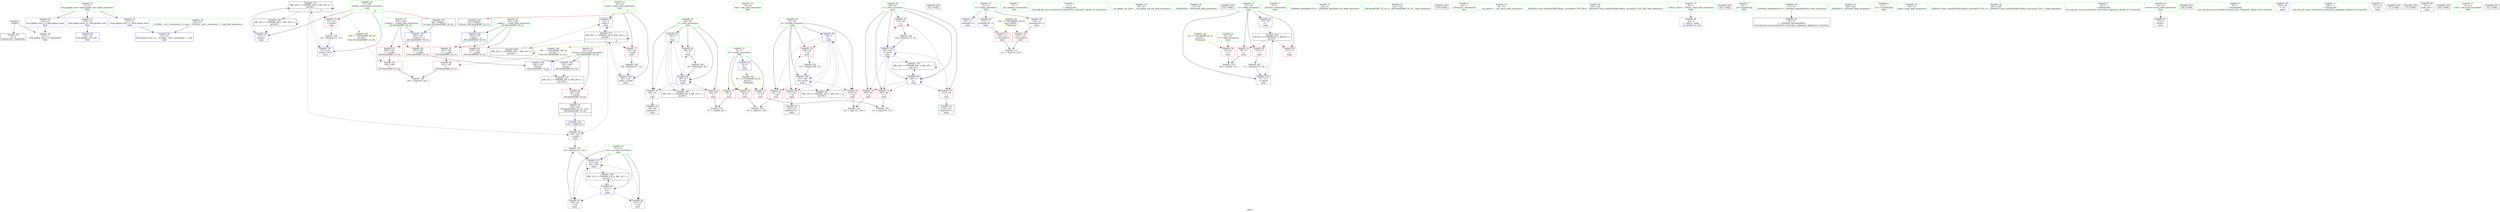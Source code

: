 digraph "SVFG" {
	label="SVFG";

	Node0x5637be605aa0 [shape=record,color=grey,label="{NodeID: 0\nNullPtr}"];
	Node0x5637be605aa0 -> Node0x5637be61fb70[style=solid];
	Node0x5637be605aa0 -> Node0x5637be623680[style=solid];
	Node0x5637be6203f0 [shape=record,color=blue,label="{NodeID: 97\n65\<--9\nnumL\<--\nmain\n}"];
	Node0x5637be6203f0 -> Node0x5637be6318e0[style=dashed];
	Node0x5637be61e670 [shape=record,color=green,label="{NodeID: 14\n15\<--16\nvals\<--vals_field_insensitive\nGlob }"];
	Node0x5637be623d80 [shape=record,color=yellow,style=double,label="{NodeID: 194\n16V_1 = ENCHI(MR_16V_0)\npts\{66 \}\nFun[_ZSt3minIiERKT_S2_S2_]}"];
	Node0x5637be623d80 -> Node0x5637be6232b0[style=dashed];
	Node0x5637be61f160 [shape=record,color=green,label="{NodeID: 28\n67\<--68\nnumR\<--numR_field_insensitive\nmain\n|{|<s3>6}}"];
	Node0x5637be61f160 -> Node0x5637be622750[style=solid];
	Node0x5637be61f160 -> Node0x5637be6204c0[style=solid];
	Node0x5637be61f160 -> Node0x5637be620730[style=solid];
	Node0x5637be61f160:s3 -> Node0x5637be6414f0[style=solid,color=red];
	Node0x5637be61fe40 [shape=record,color=black,label="{NodeID: 42\n90\<--89\nidxprom\<--\nmain\n}"];
	Node0x5637be642770 [shape=record,color=black,label="{NodeID: 222\n92 = PHI()\n}"];
	Node0x5637be621a50 [shape=record,color=red,label="{NodeID: 56\n102\<--8\n\<--N\nmain\n}"];
	Node0x5637be621a50 -> Node0x5637be628550[style=solid];
	Node0x5637be6280d0 [shape=record,color=grey,label="{NodeID: 153\n121 = cmp(116, 120, )\n}"];
	Node0x5637be6225b0 [shape=record,color=red,label="{NodeID: 70\n149\<--63\n\<--i6\nmain\n}"];
	Node0x5637be6225b0 -> Node0x5637be627f50[style=solid];
	Node0x5637be62fae0 [shape=record,color=black,label="{NodeID: 167\nMR_14V_2 = PHI(MR_14V_4, MR_14V_1, )\npts\{64 \}\n}"];
	Node0x5637be62fae0 -> Node0x5637be620320[style=dashed];
	Node0x5637be623110 [shape=record,color=red,label="{NodeID: 84\n195\<--185\n\<--__b.addr\n_ZSt3minIiERKT_S2_S2_\n}"];
	Node0x5637be623110 -> Node0x5637be624d80[style=solid];
	Node0x5637be606520 [shape=record,color=green,label="{NodeID: 1\n7\<--1\n__dso_handle\<--dummyObj\nGlob }"];
	Node0x5637be6340e0 [shape=record,color=yellow,style=double,label="{NodeID: 181\n2V_1 = ENCHI(MR_2V_0)\npts\{10 \}\nFun[main]}"];
	Node0x5637be6340e0 -> Node0x5637be621980[style=dashed];
	Node0x5637be6340e0 -> Node0x5637be621a50[style=dashed];
	Node0x5637be6340e0 -> Node0x5637be621b20[style=dashed];
	Node0x5637be6204c0 [shape=record,color=blue,label="{NodeID: 98\n67\<--9\nnumR\<--\nmain\n}"];
	Node0x5637be6204c0 -> Node0x5637be631de0[style=dashed];
	Node0x5637be61e700 [shape=record,color=green,label="{NodeID: 15\n23\<--27\nllvm.global_ctors\<--llvm.global_ctors_field_insensitive\nGlob }"];
	Node0x5637be61e700 -> Node0x5637be621680[style=solid];
	Node0x5637be61e700 -> Node0x5637be621780[style=solid];
	Node0x5637be61e700 -> Node0x5637be621880[style=solid];
	Node0x5637be623e60 [shape=record,color=yellow,style=double,label="{NodeID: 195\n18V_1 = ENCHI(MR_18V_0)\npts\{68 \}\nFun[_ZSt3minIiERKT_S2_S2_]}"];
	Node0x5637be623e60 -> Node0x5637be6231e0[style=dashed];
	Node0x5637be61f230 [shape=record,color=green,label="{NodeID: 29\n69\<--70\nj\<--j_field_insensitive\nmain\n}"];
	Node0x5637be61f230 -> Node0x5637be622820[style=solid];
	Node0x5637be61f230 -> Node0x5637be6228f0[style=solid];
	Node0x5637be61f230 -> Node0x5637be6229c0[style=solid];
	Node0x5637be61f230 -> Node0x5637be622a90[style=solid];
	Node0x5637be61f230 -> Node0x5637be620590[style=solid];
	Node0x5637be61f230 -> Node0x5637be620800[style=solid];
	Node0x5637be61ff10 [shape=record,color=black,label="{NodeID: 43\n114\<--113\nidxprom13\<--\nmain\n}"];
	Node0x5637be642870 [shape=record,color=black,label="{NodeID: 223\n141 = PHI(178, )\n}"];
	Node0x5637be642870 -> Node0x5637be622d00[style=solid];
	Node0x5637be621b20 [shape=record,color=red,label="{NodeID: 57\n110\<--8\n\<--N\nmain\n}"];
	Node0x5637be621b20 -> Node0x5637be628250[style=solid];
	Node0x5637be628250 [shape=record,color=grey,label="{NodeID: 154\n111 = cmp(109, 110, )\n}"];
	Node0x5637be622680 [shape=record,color=red,label="{NodeID: 71\n127\<--65\n\<--numL\nmain\n}"];
	Node0x5637be622680 -> Node0x5637be627950[style=solid];
	Node0x5637be62ffe0 [shape=record,color=black,label="{NodeID: 168\nMR_16V_2 = PHI(MR_16V_3, MR_16V_1, )\npts\{66 \}\n}"];
	Node0x5637be62ffe0 -> Node0x5637be6203f0[style=dashed];
	Node0x5637be62ffe0 -> Node0x5637be62ffe0[style=dashed];
	Node0x5637be6231e0 [shape=record,color=red,label="{NodeID: 85\n190\<--189\n\<--\n_ZSt3minIiERKT_S2_S2_\n}"];
	Node0x5637be6231e0 -> Node0x5637be6289d0[style=solid];
	Node0x5637be6065b0 [shape=record,color=green,label="{NodeID: 2\n9\<--1\n\<--dummyObj\nCan only get source location for instruction, argument, global var or function.}"];
	Node0x5637be620590 [shape=record,color=blue,label="{NodeID: 99\n69\<--9\nj\<--\nmain\n}"];
	Node0x5637be620590 -> Node0x5637be622820[style=dashed];
	Node0x5637be620590 -> Node0x5637be6228f0[style=dashed];
	Node0x5637be620590 -> Node0x5637be6229c0[style=dashed];
	Node0x5637be620590 -> Node0x5637be622a90[style=dashed];
	Node0x5637be620590 -> Node0x5637be620590[style=dashed];
	Node0x5637be620590 -> Node0x5637be620800[style=dashed];
	Node0x5637be620590 -> Node0x5637be6309e0[style=dashed];
	Node0x5637be61e790 [shape=record,color=green,label="{NodeID: 16\n28\<--29\n__cxx_global_var_init\<--__cxx_global_var_init_field_insensitive\n}"];
	Node0x5637be61f300 [shape=record,color=green,label="{NodeID: 30\n73\<--74\n_ZNSirsERi\<--_ZNSirsERi_field_insensitive\n}"];
	Node0x5637be61ffe0 [shape=record,color=black,label="{NodeID: 44\n118\<--117\nidxprom15\<--\nmain\n}"];
	Node0x5637be642aa0 [shape=record,color=black,label="{NodeID: 224\n154 = PHI()\n}"];
	Node0x5637be621bf0 [shape=record,color=red,label="{NodeID: 58\n79\<--55\n\<--T\nmain\n}"];
	Node0x5637be621bf0 -> Node0x5637be6286d0[style=solid];
	Node0x5637be6283d0 [shape=record,color=grey,label="{NodeID: 155\n87 = cmp(85, 86, )\n}"];
	Node0x5637be622750 [shape=record,color=red,label="{NodeID: 72\n131\<--67\n\<--numR\nmain\n}"];
	Node0x5637be622750 -> Node0x5637be627c50[style=solid];
	Node0x5637be6304e0 [shape=record,color=black,label="{NodeID: 169\nMR_18V_2 = PHI(MR_18V_3, MR_18V_1, )\npts\{68 \}\n}"];
	Node0x5637be6304e0 -> Node0x5637be6204c0[style=dashed];
	Node0x5637be6304e0 -> Node0x5637be6304e0[style=dashed];
	Node0x5637be6232b0 [shape=record,color=red,label="{NodeID: 86\n192\<--191\n\<--\n_ZSt3minIiERKT_S2_S2_\n}"];
	Node0x5637be6232b0 -> Node0x5637be6289d0[style=solid];
	Node0x5637be605ef0 [shape=record,color=green,label="{NodeID: 3\n17\<--1\n_ZSt3cin\<--dummyObj\nGlob }"];
	Node0x5637be634ce0 [shape=record,color=yellow,style=double,label="{NodeID: 183\n6V_1 = ENCHI(MR_6V_0)\npts\{56 \}\nFun[main]}"];
	Node0x5637be634ce0 -> Node0x5637be621bf0[style=dashed];
	Node0x5637be620660 [shape=record,color=blue,label="{NodeID: 100\n65\<--128\nnumL\<--inc20\nmain\n}"];
	Node0x5637be620660 -> Node0x5637be6318e0[style=dashed];
	Node0x5637be61e820 [shape=record,color=green,label="{NodeID: 17\n32\<--33\n_ZNSt8ios_base4InitC1Ev\<--_ZNSt8ios_base4InitC1Ev_field_insensitive\n}"];
	Node0x5637be61f400 [shape=record,color=green,label="{NodeID: 31\n142\<--143\n_ZSt3minIiERKT_S2_S2_\<--_ZSt3minIiERKT_S2_S2__field_insensitive\n}"];
	Node0x5637be6200b0 [shape=record,color=black,label="{NodeID: 45\n178\<--201\n_ZSt3minIiERKT_S2_S2__ret\<--\n_ZSt3minIiERKT_S2_S2_\n|{<s0>6}}"];
	Node0x5637be6200b0:s0 -> Node0x5637be642870[style=solid,color=blue];
	Node0x5637be642b70 [shape=record,color=black,label="{NodeID: 225\n158 = PHI()\n}"];
	Node0x5637be621cc0 [shape=record,color=red,label="{NodeID: 59\n78\<--57\n\<--t\nmain\n}"];
	Node0x5637be621cc0 -> Node0x5637be6286d0[style=solid];
	Node0x5637be628550 [shape=record,color=grey,label="{NodeID: 156\n103 = cmp(101, 102, )\n}"];
	Node0x5637be622820 [shape=record,color=red,label="{NodeID: 73\n109\<--69\n\<--j\nmain\n}"];
	Node0x5637be622820 -> Node0x5637be628250[style=solid];
	Node0x5637be6309e0 [shape=record,color=black,label="{NodeID: 170\nMR_20V_2 = PHI(MR_20V_3, MR_20V_1, )\npts\{70 \}\n}"];
	Node0x5637be6309e0 -> Node0x5637be620590[style=dashed];
	Node0x5637be6309e0 -> Node0x5637be6309e0[style=dashed];
	Node0x5637be623380 [shape=record,color=blue,label="{NodeID: 87\n8\<--9\nN\<--\nGlob }"];
	Node0x5637be623380 -> Node0x5637be6340e0[style=dashed];
	Node0x5637be605f80 [shape=record,color=green,label="{NodeID: 4\n18\<--1\n_ZSt4cout\<--dummyObj\nGlob }"];
	Node0x5637be620730 [shape=record,color=blue,label="{NodeID: 101\n67\<--132\nnumR\<--inc21\nmain\n}"];
	Node0x5637be620730 -> Node0x5637be631de0[style=dashed];
	Node0x5637be61e8b0 [shape=record,color=green,label="{NodeID: 18\n38\<--39\n__cxa_atexit\<--__cxa_atexit_field_insensitive\n}"];
	Node0x5637be61f500 [shape=record,color=green,label="{NodeID: 32\n155\<--156\n_ZStlsISt11char_traitsIcEERSt13basic_ostreamIcT_ES5_PKc\<--_ZStlsISt11char_traitsIcEERSt13basic_ostreamIcT_ES5_PKc_field_insensitive\n}"];
	Node0x5637be620180 [shape=record,color=purple,label="{NodeID: 46\n34\<--4\n\<--_ZStL8__ioinit\n__cxx_global_var_init\n}"];
	Node0x5637be642c40 [shape=record,color=black,label="{NodeID: 226\n162 = PHI()\n}"];
	Node0x5637be621d90 [shape=record,color=red,label="{NodeID: 60\n157\<--57\n\<--t\nmain\n}"];
	Node0x5637be6286d0 [shape=record,color=grey,label="{NodeID: 157\n80 = cmp(78, 79, )\n}"];
	Node0x5637be6228f0 [shape=record,color=red,label="{NodeID: 74\n113\<--69\n\<--j\nmain\n}"];
	Node0x5637be6228f0 -> Node0x5637be61ff10[style=solid];
	Node0x5637be623480 [shape=record,color=blue,label="{NodeID: 88\n216\<--24\nllvm.global_ctors_0\<--\nGlob }"];
	Node0x5637be61e160 [shape=record,color=green,label="{NodeID: 5\n19\<--1\n.str\<--dummyObj\nGlob }"];
	Node0x5637be620800 [shape=record,color=blue,label="{NodeID: 102\n69\<--138\nj\<--inc24\nmain\n}"];
	Node0x5637be620800 -> Node0x5637be622820[style=dashed];
	Node0x5637be620800 -> Node0x5637be6228f0[style=dashed];
	Node0x5637be620800 -> Node0x5637be6229c0[style=dashed];
	Node0x5637be620800 -> Node0x5637be622a90[style=dashed];
	Node0x5637be620800 -> Node0x5637be620590[style=dashed];
	Node0x5637be620800 -> Node0x5637be620800[style=dashed];
	Node0x5637be620800 -> Node0x5637be6309e0[style=dashed];
	Node0x5637be61e9b0 [shape=record,color=green,label="{NodeID: 19\n37\<--43\n_ZNSt8ios_base4InitD1Ev\<--_ZNSt8ios_base4InitD1Ev_field_insensitive\n}"];
	Node0x5637be61e9b0 -> Node0x5637be61fd40[style=solid];
	Node0x5637be61f600 [shape=record,color=green,label="{NodeID: 33\n159\<--160\n_ZNSolsEi\<--_ZNSolsEi_field_insensitive\n}"];
	Node0x5637be620250 [shape=record,color=purple,label="{NodeID: 47\n91\<--11\narrayidx\<--A\nmain\n}"];
	Node0x5637be621e60 [shape=record,color=red,label="{NodeID: 61\n170\<--57\n\<--t\nmain\n}"];
	Node0x5637be621e60 -> Node0x5637be6277d0[style=solid];
	Node0x5637be628850 [shape=record,color=grey,label="{NodeID: 158\n125 = cmp(123, 124, )\n}"];
	Node0x5637be6229c0 [shape=record,color=red,label="{NodeID: 75\n123\<--69\n\<--j\nmain\n}"];
	Node0x5637be6229c0 -> Node0x5637be628850[style=solid];
	Node0x5637be623580 [shape=record,color=blue,label="{NodeID: 89\n217\<--25\nllvm.global_ctors_1\<--_GLOBAL__sub_I_ecnerwala_1_1.cpp\nGlob }"];
	Node0x5637be61e1f0 [shape=record,color=green,label="{NodeID: 6\n21\<--1\n.str.1\<--dummyObj\nGlob }"];
	Node0x5637be6208d0 [shape=record,color=blue,label="{NodeID: 103\n61\<--146\nres\<--add\nmain\n}"];
	Node0x5637be6208d0 -> Node0x5637be6221a0[style=dashed];
	Node0x5637be6208d0 -> Node0x5637be622270[style=dashed];
	Node0x5637be6208d0 -> Node0x5637be6208d0[style=dashed];
	Node0x5637be6208d0 -> Node0x5637be62f5e0[style=dashed];
	Node0x5637be61eab0 [shape=record,color=green,label="{NodeID: 20\n50\<--51\nmain\<--main_field_insensitive\n}"];
	Node0x5637be61f700 [shape=record,color=green,label="{NodeID: 34\n167\<--168\n_ZStlsISt11char_traitsIcEERSt13basic_ostreamIcT_ES5_c\<--_ZStlsISt11char_traitsIcEERSt13basic_ostreamIcT_ES5_c_field_insensitive\n}"];
	Node0x5637be621340 [shape=record,color=purple,label="{NodeID: 48\n115\<--11\narrayidx14\<--A\nmain\n}"];
	Node0x5637be621340 -> Node0x5637be622b60[style=solid];
	Node0x5637be621f30 [shape=record,color=red,label="{NodeID: 62\n85\<--59\n\<--i\nmain\n}"];
	Node0x5637be621f30 -> Node0x5637be6283d0[style=solid];
	Node0x5637be6289d0 [shape=record,color=grey,label="{NodeID: 159\n193 = cmp(190, 192, )\n}"];
	Node0x5637be622a90 [shape=record,color=red,label="{NodeID: 76\n137\<--69\n\<--j\nmain\n}"];
	Node0x5637be622a90 -> Node0x5637be627650[style=solid];
	Node0x5637be6318e0 [shape=record,color=black,label="{NodeID: 173\nMR_16V_5 = PHI(MR_16V_8, MR_16V_4, )\npts\{66 \}\n|{|<s6>6}}"];
	Node0x5637be6318e0 -> Node0x5637be622680[style=dashed];
	Node0x5637be6318e0 -> Node0x5637be622d00[style=dashed];
	Node0x5637be6318e0 -> Node0x5637be6203f0[style=dashed];
	Node0x5637be6318e0 -> Node0x5637be620660[style=dashed];
	Node0x5637be6318e0 -> Node0x5637be62ffe0[style=dashed];
	Node0x5637be6318e0 -> Node0x5637be6318e0[style=dashed];
	Node0x5637be6318e0:s6 -> Node0x5637be623d80[style=dashed,color=red];
	Node0x5637be623680 [shape=record,color=blue, style = dotted,label="{NodeID: 90\n218\<--3\nllvm.global_ctors_2\<--dummyVal\nGlob }"];
	Node0x5637be61e280 [shape=record,color=green,label="{NodeID: 7\n24\<--1\n\<--dummyObj\nCan only get source location for instruction, argument, global var or function.}"];
	Node0x5637be6209a0 [shape=record,color=blue,label="{NodeID: 104\n63\<--150\ni6\<--inc28\nmain\n}"];
	Node0x5637be6209a0 -> Node0x5637be622340[style=dashed];
	Node0x5637be6209a0 -> Node0x5637be622410[style=dashed];
	Node0x5637be6209a0 -> Node0x5637be6224e0[style=dashed];
	Node0x5637be6209a0 -> Node0x5637be6225b0[style=dashed];
	Node0x5637be6209a0 -> Node0x5637be6209a0[style=dashed];
	Node0x5637be6209a0 -> Node0x5637be62fae0[style=dashed];
	Node0x5637be61ebb0 [shape=record,color=green,label="{NodeID: 21\n53\<--54\nretval\<--retval_field_insensitive\nmain\n}"];
	Node0x5637be61ebb0 -> Node0x5637be623780[style=solid];
	Node0x5637be61f800 [shape=record,color=green,label="{NodeID: 35\n181\<--182\nretval\<--retval_field_insensitive\n_ZSt3minIiERKT_S2_S2_\n}"];
	Node0x5637be61f800 -> Node0x5637be622dd0[style=solid];
	Node0x5637be61f800 -> Node0x5637be624d80[style=solid];
	Node0x5637be61f800 -> Node0x5637be624e50[style=solid];
	Node0x5637be430450 [shape=record,color=black,label="{NodeID: 215\n164 = PHI()\n}"];
	Node0x5637be621410 [shape=record,color=purple,label="{NodeID: 49\n119\<--11\narrayidx16\<--A\nmain\n}"];
	Node0x5637be621410 -> Node0x5637be622c30[style=solid];
	Node0x5637be627650 [shape=record,color=grey,label="{NodeID: 146\n138 = Binary(137, 76, )\n}"];
	Node0x5637be627650 -> Node0x5637be620800[style=solid];
	Node0x5637be622000 [shape=record,color=red,label="{NodeID: 63\n89\<--59\n\<--i\nmain\n}"];
	Node0x5637be622000 -> Node0x5637be61fe40[style=solid];
	Node0x5637be622b60 [shape=record,color=red,label="{NodeID: 77\n116\<--115\n\<--arrayidx14\nmain\n}"];
	Node0x5637be622b60 -> Node0x5637be6280d0[style=solid];
	Node0x5637be631de0 [shape=record,color=black,label="{NodeID: 174\nMR_18V_5 = PHI(MR_18V_8, MR_18V_4, )\npts\{68 \}\n|{|<s6>6}}"];
	Node0x5637be631de0 -> Node0x5637be622750[style=dashed];
	Node0x5637be631de0 -> Node0x5637be622d00[style=dashed];
	Node0x5637be631de0 -> Node0x5637be6204c0[style=dashed];
	Node0x5637be631de0 -> Node0x5637be620730[style=dashed];
	Node0x5637be631de0 -> Node0x5637be6304e0[style=dashed];
	Node0x5637be631de0 -> Node0x5637be631de0[style=dashed];
	Node0x5637be631de0:s6 -> Node0x5637be623e60[style=dashed,color=red];
	Node0x5637be623780 [shape=record,color=blue,label="{NodeID: 91\n53\<--9\nretval\<--\nmain\n}"];
	Node0x5637be61e310 [shape=record,color=green,label="{NodeID: 8\n76\<--1\n\<--dummyObj\nCan only get source location for instruction, argument, global var or function.}"];
	Node0x5637be620a70 [shape=record,color=blue,label="{NodeID: 105\n57\<--171\nt\<--inc36\nmain\n}"];
	Node0x5637be620a70 -> Node0x5637be62ebe0[style=dashed];
	Node0x5637be61ec80 [shape=record,color=green,label="{NodeID: 22\n55\<--56\nT\<--T_field_insensitive\nmain\n}"];
	Node0x5637be61ec80 -> Node0x5637be621bf0[style=solid];
	Node0x5637be61f8d0 [shape=record,color=green,label="{NodeID: 36\n183\<--184\n__a.addr\<--__a.addr_field_insensitive\n_ZSt3minIiERKT_S2_S2_\n}"];
	Node0x5637be61f8d0 -> Node0x5637be622ea0[style=solid];
	Node0x5637be61f8d0 -> Node0x5637be622f70[style=solid];
	Node0x5637be61f8d0 -> Node0x5637be624be0[style=solid];
	Node0x5637be641360 [shape=record,color=black,label="{NodeID: 216\n179 = PHI(65, )\n0th arg _ZSt3minIiERKT_S2_S2_ }"];
	Node0x5637be641360 -> Node0x5637be624be0[style=solid];
	Node0x5637be6214e0 [shape=record,color=purple,label="{NodeID: 50\n153\<--19\n\<--.str\nmain\n}"];
	Node0x5637be6277d0 [shape=record,color=grey,label="{NodeID: 147\n171 = Binary(170, 76, )\n}"];
	Node0x5637be6277d0 -> Node0x5637be620a70[style=solid];
	Node0x5637be6220d0 [shape=record,color=red,label="{NodeID: 64\n94\<--59\n\<--i\nmain\n}"];
	Node0x5637be6220d0 -> Node0x5637be627ad0[style=solid];
	Node0x5637be62dce0 [shape=record,color=black,label="{NodeID: 161\nMR_26V_3 = PHI(MR_26V_4, MR_26V_2, )\npts\{182 \}\n}"];
	Node0x5637be62dce0 -> Node0x5637be622dd0[style=dashed];
	Node0x5637be622c30 [shape=record,color=red,label="{NodeID: 78\n120\<--119\n\<--arrayidx16\nmain\n}"];
	Node0x5637be622c30 -> Node0x5637be6280d0[style=solid];
	Node0x5637be623850 [shape=record,color=blue,label="{NodeID: 92\n57\<--76\nt\<--\nmain\n}"];
	Node0x5637be623850 -> Node0x5637be62ebe0[style=dashed];
	Node0x5637be61e3a0 [shape=record,color=green,label="{NodeID: 9\n166\<--1\n\<--dummyObj\nCan only get source location for instruction, argument, global var or function.}"];
	Node0x5637be624be0 [shape=record,color=blue,label="{NodeID: 106\n183\<--179\n__a.addr\<--__a\n_ZSt3minIiERKT_S2_S2_\n}"];
	Node0x5637be624be0 -> Node0x5637be622ea0[style=dashed];
	Node0x5637be624be0 -> Node0x5637be622f70[style=dashed];
	Node0x5637be61ed50 [shape=record,color=green,label="{NodeID: 23\n57\<--58\nt\<--t_field_insensitive\nmain\n}"];
	Node0x5637be61ed50 -> Node0x5637be621cc0[style=solid];
	Node0x5637be61ed50 -> Node0x5637be621d90[style=solid];
	Node0x5637be61ed50 -> Node0x5637be621e60[style=solid];
	Node0x5637be61ed50 -> Node0x5637be623850[style=solid];
	Node0x5637be61ed50 -> Node0x5637be620a70[style=solid];
	Node0x5637be61f9a0 [shape=record,color=green,label="{NodeID: 37\n185\<--186\n__b.addr\<--__b.addr_field_insensitive\n_ZSt3minIiERKT_S2_S2_\n}"];
	Node0x5637be61f9a0 -> Node0x5637be623040[style=solid];
	Node0x5637be61f9a0 -> Node0x5637be623110[style=solid];
	Node0x5637be61f9a0 -> Node0x5637be624cb0[style=solid];
	Node0x5637be6414f0 [shape=record,color=black,label="{NodeID: 217\n180 = PHI(67, )\n1st arg _ZSt3minIiERKT_S2_S2_ }"];
	Node0x5637be6414f0 -> Node0x5637be624cb0[style=solid];
	Node0x5637be6215b0 [shape=record,color=purple,label="{NodeID: 51\n161\<--21\n\<--.str.1\nmain\n}"];
	Node0x5637be627950 [shape=record,color=grey,label="{NodeID: 148\n128 = Binary(127, 76, )\n}"];
	Node0x5637be627950 -> Node0x5637be620660[style=solid];
	Node0x5637be6221a0 [shape=record,color=red,label="{NodeID: 65\n145\<--61\n\<--res\nmain\n}"];
	Node0x5637be6221a0 -> Node0x5637be627dd0[style=solid];
	Node0x5637be622d00 [shape=record,color=red,label="{NodeID: 79\n144\<--141\n\<--call26\nmain\n}"];
	Node0x5637be622d00 -> Node0x5637be627dd0[style=solid];
	Node0x5637be623920 [shape=record,color=blue,label="{NodeID: 93\n59\<--9\ni\<--\nmain\n}"];
	Node0x5637be623920 -> Node0x5637be621f30[style=dashed];
	Node0x5637be623920 -> Node0x5637be622000[style=dashed];
	Node0x5637be623920 -> Node0x5637be6220d0[style=dashed];
	Node0x5637be623920 -> Node0x5637be6239f0[style=dashed];
	Node0x5637be623920 -> Node0x5637be62f0e0[style=dashed];
	Node0x5637be61e430 [shape=record,color=green,label="{NodeID: 10\n4\<--6\n_ZStL8__ioinit\<--_ZStL8__ioinit_field_insensitive\nGlob }"];
	Node0x5637be61e430 -> Node0x5637be620180[style=solid];
	Node0x5637be624cb0 [shape=record,color=blue,label="{NodeID: 107\n185\<--180\n__b.addr\<--__b\n_ZSt3minIiERKT_S2_S2_\n}"];
	Node0x5637be624cb0 -> Node0x5637be623040[style=dashed];
	Node0x5637be624cb0 -> Node0x5637be623110[style=dashed];
	Node0x5637be61ee20 [shape=record,color=green,label="{NodeID: 24\n59\<--60\ni\<--i_field_insensitive\nmain\n}"];
	Node0x5637be61ee20 -> Node0x5637be621f30[style=solid];
	Node0x5637be61ee20 -> Node0x5637be622000[style=solid];
	Node0x5637be61ee20 -> Node0x5637be6220d0[style=solid];
	Node0x5637be61ee20 -> Node0x5637be623920[style=solid];
	Node0x5637be61ee20 -> Node0x5637be6239f0[style=solid];
	Node0x5637be61fa70 [shape=record,color=green,label="{NodeID: 38\n25\<--212\n_GLOBAL__sub_I_ecnerwala_1_1.cpp\<--_GLOBAL__sub_I_ecnerwala_1_1.cpp_field_insensitive\n}"];
	Node0x5637be61fa70 -> Node0x5637be623580[style=solid];
	Node0x5637be642370 [shape=record,color=black,label="{NodeID: 218\n72 = PHI()\n}"];
	Node0x5637be621680 [shape=record,color=purple,label="{NodeID: 52\n216\<--23\nllvm.global_ctors_0\<--llvm.global_ctors\nGlob }"];
	Node0x5637be621680 -> Node0x5637be623480[style=solid];
	Node0x5637be627ad0 [shape=record,color=grey,label="{NodeID: 149\n95 = Binary(94, 76, )\n}"];
	Node0x5637be627ad0 -> Node0x5637be6239f0[style=solid];
	Node0x5637be622270 [shape=record,color=red,label="{NodeID: 66\n163\<--61\n\<--res\nmain\n}"];
	Node0x5637be622dd0 [shape=record,color=red,label="{NodeID: 80\n201\<--181\n\<--retval\n_ZSt3minIiERKT_S2_S2_\n}"];
	Node0x5637be622dd0 -> Node0x5637be6200b0[style=solid];
	Node0x5637be6239f0 [shape=record,color=blue,label="{NodeID: 94\n59\<--95\ni\<--inc\nmain\n}"];
	Node0x5637be6239f0 -> Node0x5637be621f30[style=dashed];
	Node0x5637be6239f0 -> Node0x5637be622000[style=dashed];
	Node0x5637be6239f0 -> Node0x5637be6220d0[style=dashed];
	Node0x5637be6239f0 -> Node0x5637be6239f0[style=dashed];
	Node0x5637be6239f0 -> Node0x5637be62f0e0[style=dashed];
	Node0x5637be61e4c0 [shape=record,color=green,label="{NodeID: 11\n8\<--10\nN\<--N_field_insensitive\nGlob }"];
	Node0x5637be61e4c0 -> Node0x5637be621980[style=solid];
	Node0x5637be61e4c0 -> Node0x5637be621a50[style=solid];
	Node0x5637be61e4c0 -> Node0x5637be621b20[style=solid];
	Node0x5637be61e4c0 -> Node0x5637be623380[style=solid];
	Node0x5637be635bf0 [shape=record,color=yellow,style=double,label="{NodeID: 191\n22V_1 = ENCHI(MR_22V_0)\npts\{120000 \}\nFun[main]}"];
	Node0x5637be635bf0 -> Node0x5637be622b60[style=dashed];
	Node0x5637be635bf0 -> Node0x5637be622c30[style=dashed];
	Node0x5637be624d80 [shape=record,color=blue,label="{NodeID: 108\n181\<--195\nretval\<--\n_ZSt3minIiERKT_S2_S2_\n}"];
	Node0x5637be624d80 -> Node0x5637be62dce0[style=dashed];
	Node0x5637be61eef0 [shape=record,color=green,label="{NodeID: 25\n61\<--62\nres\<--res_field_insensitive\nmain\n}"];
	Node0x5637be61eef0 -> Node0x5637be6221a0[style=solid];
	Node0x5637be61eef0 -> Node0x5637be622270[style=solid];
	Node0x5637be61eef0 -> Node0x5637be623ac0[style=solid];
	Node0x5637be61eef0 -> Node0x5637be6208d0[style=solid];
	Node0x5637be61fb70 [shape=record,color=black,label="{NodeID: 39\n2\<--3\ndummyVal\<--dummyVal\n}"];
	Node0x5637be642470 [shape=record,color=black,label="{NodeID: 219\n35 = PHI()\n}"];
	Node0x5637be621780 [shape=record,color=purple,label="{NodeID: 53\n217\<--23\nllvm.global_ctors_1\<--llvm.global_ctors\nGlob }"];
	Node0x5637be621780 -> Node0x5637be623580[style=solid];
	Node0x5637be627c50 [shape=record,color=grey,label="{NodeID: 150\n132 = Binary(131, 76, )\n}"];
	Node0x5637be627c50 -> Node0x5637be620730[style=solid];
	Node0x5637be622340 [shape=record,color=red,label="{NodeID: 67\n101\<--63\n\<--i6\nmain\n}"];
	Node0x5637be622340 -> Node0x5637be628550[style=solid];
	Node0x5637be62ebe0 [shape=record,color=black,label="{NodeID: 164\nMR_8V_3 = PHI(MR_8V_4, MR_8V_2, )\npts\{58 \}\n}"];
	Node0x5637be62ebe0 -> Node0x5637be621cc0[style=dashed];
	Node0x5637be62ebe0 -> Node0x5637be621d90[style=dashed];
	Node0x5637be62ebe0 -> Node0x5637be621e60[style=dashed];
	Node0x5637be62ebe0 -> Node0x5637be620a70[style=dashed];
	Node0x5637be622ea0 [shape=record,color=red,label="{NodeID: 81\n191\<--183\n\<--__a.addr\n_ZSt3minIiERKT_S2_S2_\n}"];
	Node0x5637be622ea0 -> Node0x5637be6232b0[style=solid];
	Node0x5637be623ac0 [shape=record,color=blue,label="{NodeID: 95\n61\<--9\nres\<--\nmain\n}"];
	Node0x5637be623ac0 -> Node0x5637be6221a0[style=dashed];
	Node0x5637be623ac0 -> Node0x5637be622270[style=dashed];
	Node0x5637be623ac0 -> Node0x5637be6208d0[style=dashed];
	Node0x5637be623ac0 -> Node0x5637be62f5e0[style=dashed];
	Node0x5637be61e550 [shape=record,color=green,label="{NodeID: 12\n11\<--12\nA\<--A_field_insensitive\nGlob }"];
	Node0x5637be61e550 -> Node0x5637be620250[style=solid];
	Node0x5637be61e550 -> Node0x5637be621340[style=solid];
	Node0x5637be61e550 -> Node0x5637be621410[style=solid];
	Node0x5637be624e50 [shape=record,color=blue,label="{NodeID: 109\n181\<--198\nretval\<--\n_ZSt3minIiERKT_S2_S2_\n}"];
	Node0x5637be624e50 -> Node0x5637be62dce0[style=dashed];
	Node0x5637be61efc0 [shape=record,color=green,label="{NodeID: 26\n63\<--64\ni6\<--i6_field_insensitive\nmain\n}"];
	Node0x5637be61efc0 -> Node0x5637be622340[style=solid];
	Node0x5637be61efc0 -> Node0x5637be622410[style=solid];
	Node0x5637be61efc0 -> Node0x5637be6224e0[style=solid];
	Node0x5637be61efc0 -> Node0x5637be6225b0[style=solid];
	Node0x5637be61efc0 -> Node0x5637be620320[style=solid];
	Node0x5637be61efc0 -> Node0x5637be6209a0[style=solid];
	Node0x5637be61fc70 [shape=record,color=black,label="{NodeID: 40\n52\<--9\nmain_ret\<--\nmain\n}"];
	Node0x5637be642570 [shape=record,color=black,label="{NodeID: 220\n165 = PHI()\n}"];
	Node0x5637be621880 [shape=record,color=purple,label="{NodeID: 54\n218\<--23\nllvm.global_ctors_2\<--llvm.global_ctors\nGlob }"];
	Node0x5637be621880 -> Node0x5637be623680[style=solid];
	Node0x5637be627dd0 [shape=record,color=grey,label="{NodeID: 151\n146 = Binary(145, 144, )\n}"];
	Node0x5637be627dd0 -> Node0x5637be6208d0[style=solid];
	Node0x5637be622410 [shape=record,color=red,label="{NodeID: 68\n117\<--63\n\<--i6\nmain\n}"];
	Node0x5637be622410 -> Node0x5637be61ffe0[style=solid];
	Node0x5637be62f0e0 [shape=record,color=black,label="{NodeID: 165\nMR_10V_2 = PHI(MR_10V_4, MR_10V_1, )\npts\{60 \}\n}"];
	Node0x5637be62f0e0 -> Node0x5637be623920[style=dashed];
	Node0x5637be622f70 [shape=record,color=red,label="{NodeID: 82\n198\<--183\n\<--__a.addr\n_ZSt3minIiERKT_S2_S2_\n}"];
	Node0x5637be622f70 -> Node0x5637be624e50[style=solid];
	Node0x5637be620320 [shape=record,color=blue,label="{NodeID: 96\n63\<--9\ni6\<--\nmain\n}"];
	Node0x5637be620320 -> Node0x5637be622340[style=dashed];
	Node0x5637be620320 -> Node0x5637be622410[style=dashed];
	Node0x5637be620320 -> Node0x5637be6224e0[style=dashed];
	Node0x5637be620320 -> Node0x5637be6225b0[style=dashed];
	Node0x5637be620320 -> Node0x5637be6209a0[style=dashed];
	Node0x5637be620320 -> Node0x5637be62fae0[style=dashed];
	Node0x5637be61e5e0 [shape=record,color=green,label="{NodeID: 13\n13\<--14\ncost\<--cost_field_insensitive\nGlob }"];
	Node0x5637be61f090 [shape=record,color=green,label="{NodeID: 27\n65\<--66\nnumL\<--numL_field_insensitive\nmain\n|{|<s3>6}}"];
	Node0x5637be61f090 -> Node0x5637be622680[style=solid];
	Node0x5637be61f090 -> Node0x5637be6203f0[style=solid];
	Node0x5637be61f090 -> Node0x5637be620660[style=solid];
	Node0x5637be61f090:s3 -> Node0x5637be641360[style=solid,color=red];
	Node0x5637be61fd40 [shape=record,color=black,label="{NodeID: 41\n36\<--37\n\<--_ZNSt8ios_base4InitD1Ev\nCan only get source location for instruction, argument, global var or function.}"];
	Node0x5637be642670 [shape=record,color=black,label="{NodeID: 221\n82 = PHI()\n}"];
	Node0x5637be621980 [shape=record,color=red,label="{NodeID: 55\n86\<--8\n\<--N\nmain\n}"];
	Node0x5637be621980 -> Node0x5637be6283d0[style=solid];
	Node0x5637be627f50 [shape=record,color=grey,label="{NodeID: 152\n150 = Binary(149, 76, )\n}"];
	Node0x5637be627f50 -> Node0x5637be6209a0[style=solid];
	Node0x5637be6224e0 [shape=record,color=red,label="{NodeID: 69\n124\<--63\n\<--i6\nmain\n}"];
	Node0x5637be6224e0 -> Node0x5637be628850[style=solid];
	Node0x5637be62f5e0 [shape=record,color=black,label="{NodeID: 166\nMR_12V_2 = PHI(MR_12V_4, MR_12V_1, )\npts\{62 \}\n}"];
	Node0x5637be62f5e0 -> Node0x5637be623ac0[style=dashed];
	Node0x5637be623040 [shape=record,color=red,label="{NodeID: 83\n189\<--185\n\<--__b.addr\n_ZSt3minIiERKT_S2_S2_\n}"];
	Node0x5637be623040 -> Node0x5637be6231e0[style=solid];
}
